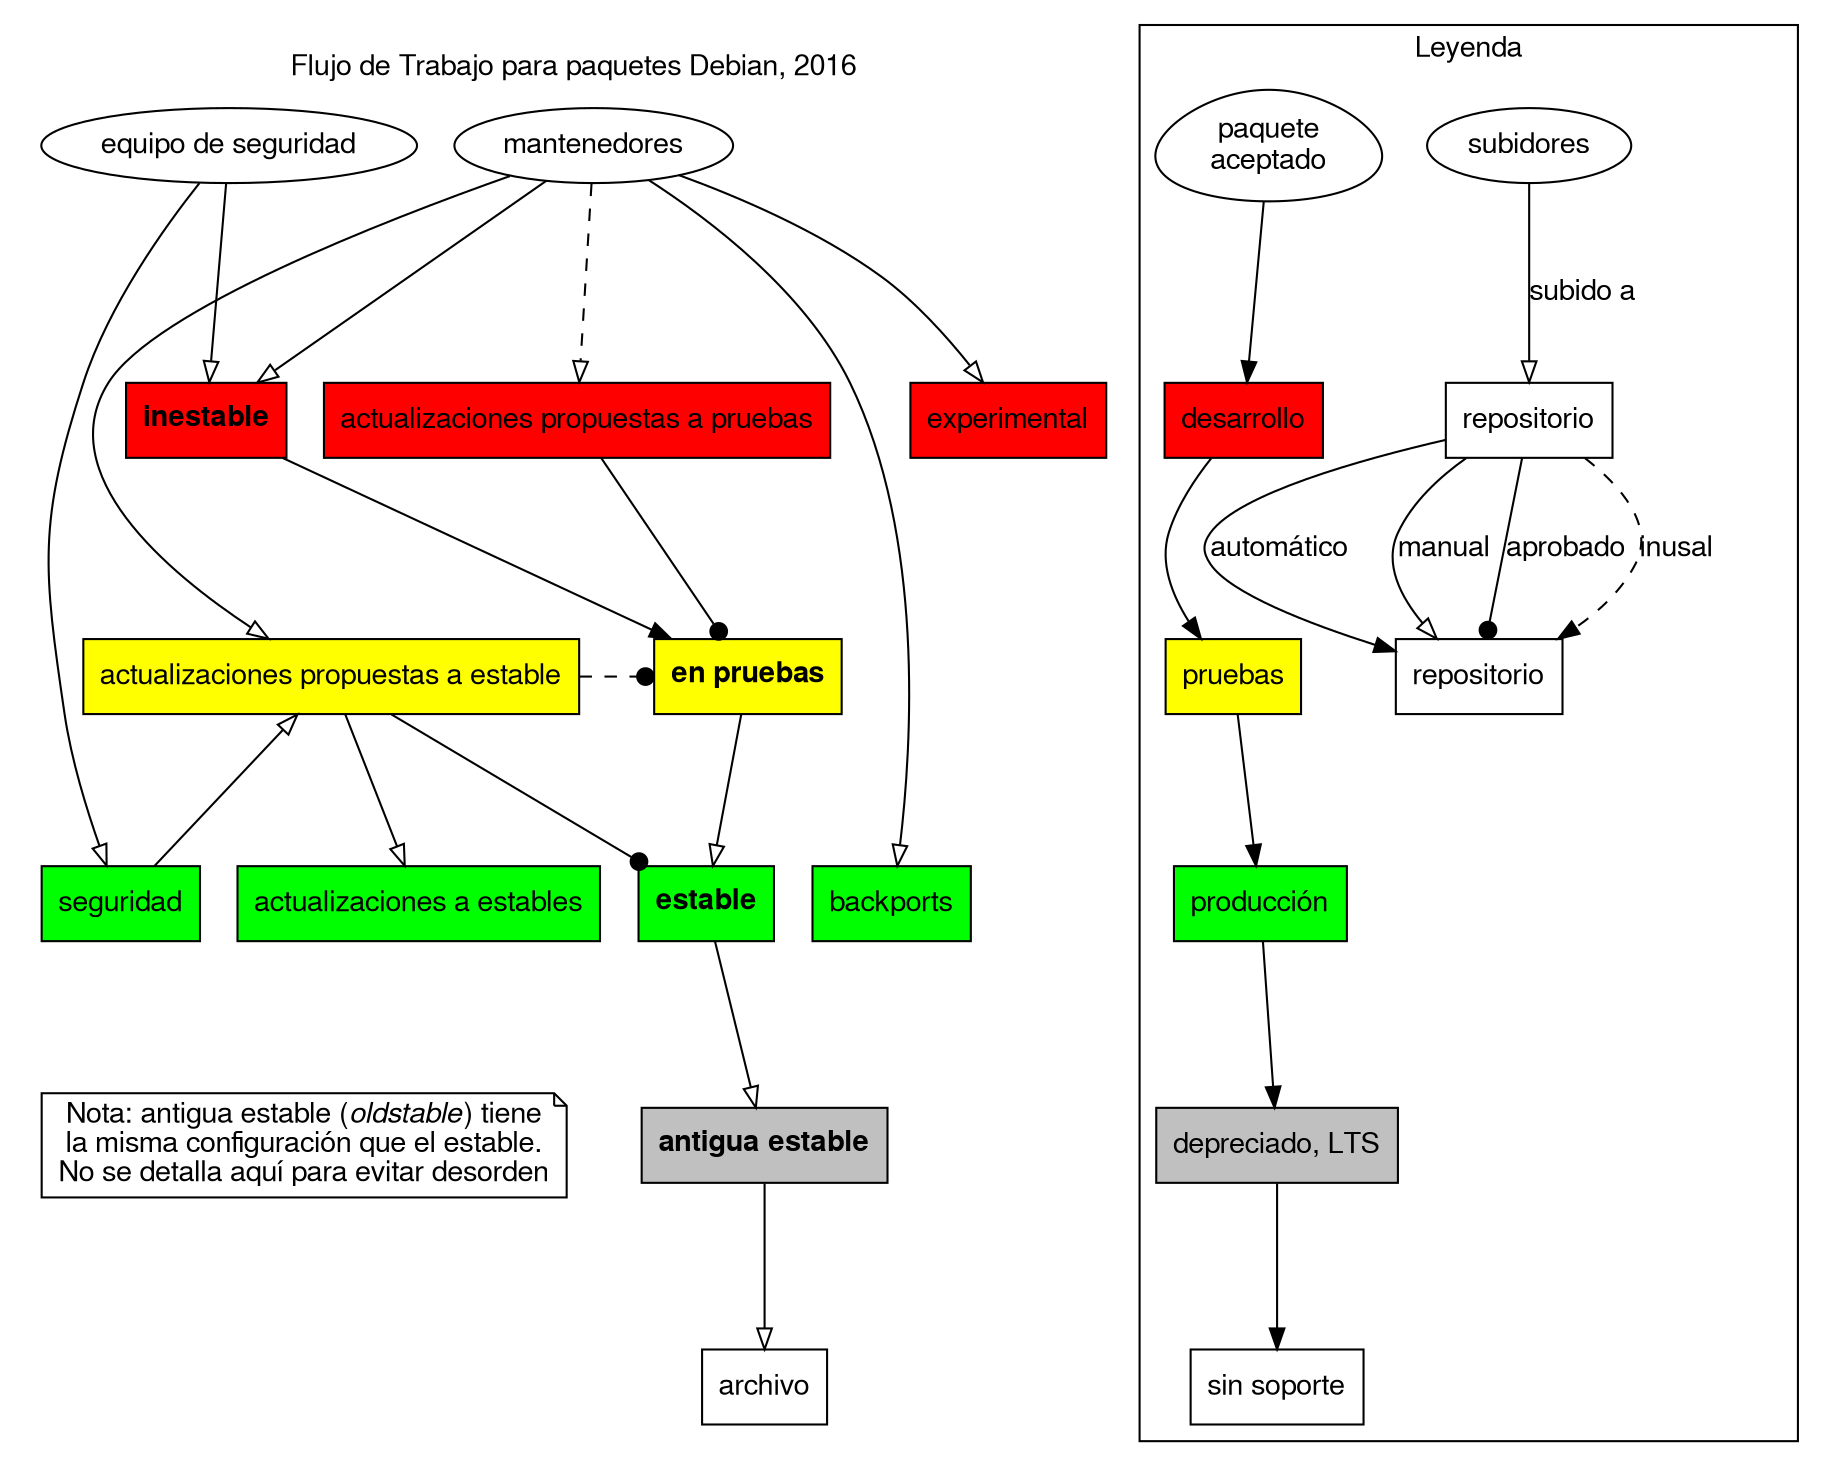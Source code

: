 # © 2016 Antoine Beaupré <anarcat@debian.org>, CC-BY-SA 4.0
# Modified by David Hernandez <david.vzla@gmail.com>
# Original: https://anonscm.debian.org/git/collab-maint/package-cycle.git/tree/package-cycle.dot
digraph cycle {
    ranksep=1
    splines = true
    size=80

    subgraph clusterA {
        label="Flujo de Trabajo para paquetes Debian, 2016"
        labelloc=top
        graph [ fontname=FreeSans fontsize=14 ]
        node  [ fontname=FreeSans ]
        edge  [ fontname=FreeSans ]
		style=filled
        color=white

        # suites
            {
            rank = same                
            unstable [ label = <<b>inestable</b>> shape=box style=filled fillcolor=red href="https://wiki.debian.org/es/DebianUnstable" ]
            experimental [ shape=box style=filled fillcolor=red href="https://wiki.debian.org/es/DebianExperimental" ]
            tpu [ label = "actualizaciones propuestas a pruebas" shape=box style=filled fillcolor=red href="https://wiki.debian.org/TestingProposedUpdates" ]
            }
            {
            rank = same
            testing [ label = <<b>en pruebas</b>> shape=box style=filled fillcolor=yellow href="https://wiki.debian.org/es/DebianTesting" ]
            pu [ label = "actualizaciones propuestas a estable" shape=box style=filled fillcolor=yellow href="https://wiki.debian.org/es/StableProposedUpdates" ]
            }
            {
            rank = same
            stable [ label = <<b>estable</b>> shape=box style=filled fillcolor=green href="https://wiki.debian.org/DebianEstable" ]
            security [ label = "seguridad" shape=box style=filled fillcolor=green href="https://www.debian.org/security/" ]
            su [ label = "actualizaciones a estables" shape=box style=filled fillcolor=green href="https://wiki.debian.org/es/StableUpdates" ]
            backports [ shape=box style=filled fillcolor=green href="https://wiki.debian.org/es/Backports/" ]
            }
            {
            rank=same
            oldstable [ label = <<b>antigua estable</b>> shape=box style=filled fillcolor=grey href="https://wiki.debian.org/es/DebianOldStable" ]
            note [ label=<Nota: antigua estable (<i>oldstable</i>) tiene<br/>la misma configuración que el estable.<br/>No se detalla aquí para evitar desorden> shape=note ]
            # make sure note is next to oldstable
            note -> oldstable [ style=invis ]
            }
            {
            rank=same
            archive [ label = "archivo" href="http://archive.debian.org" shape=box ]
            }

            maint [ label="mantenedores" href="https://wiki.debian.org/Maintainers" ]
            secteam [ label="equipo de seguridad" href="https://wiki.debian.org/Teams/Security" ]
    }

    # upload workflow
    secteam -> unstable [ arrowhead=empty ]
    secteam -> security [ arrowhead=empty ]
    maint -> unstable [ arrowhead=empty ]
    maint -> pu [ arrowhead=empty ]
    maint -> experimental [ arrowhead=empty ]
    maint -> tpu [ style=dashed arrowhead=empty ]
    # make sure it's close to testing
    testing -> backports [ arrowhead=empty style=invis ]
    unstable -> testing [ href="https://www.debian.org/doc/manuals/developers-reference/pkgs.html#testing-unstable" ]
    testing -> stable -> oldstable -> archive [ arrowhead=empty ]
    security -> pu [ arrowhead=empty ]
    pu -> stable [ arrowhead=dot, href="https://wiki.debian.org/Teams/ReleaseTeam" ]
    pu -> testing [ arrowhead=dot href="https://wiki.debian.org/Teams/ReleaseTeam" style=dashed ]
    tpu -> testing [ arrowhead=dot href="https://wiki.debian.org/Teams/ReleaseTeam" ]
    pu -> su [ arrowhead=empty ]
    maint -> backports [ arrowhead=empty ] # headlabel="desde\npruebas" ]

    subgraph cluster1 {
        label="Leyenda"
        labelloc=top
        graph [ fontname=FreeSans fontsize=14 ]
        node  [ fontname=FreeSans ]
        edge  [ fontname=FreeSans ]

        persona [ label="subidores" ]
        subrepository [ shape=box label="repositorio" ]
        repository [ label="repositorio" shape=box ]
        paquete [ label="paquete\naceptado" shape=egg ]

        production [ label="producción" shape=box style=filled fillcolor=green ]
        development [ label="desarrollo" shape=box style=filled fillcolor=red ]
        test [ shape=box style=filled fillcolor=yellow label="pruebas" ]
        production [ label="producción" shape=box style=filled fillcolor=green ]
        deprecated [ shape=box style=filled fillcolor=grey label="depreciado, LTS" ]
        unsupported [ label="sin soporte" shape=box ]

        persona -> repository [ arrowhead=empty label="subido a" ] 
        repository -> subrepository [ label="automático" ]
        repository -> subrepository [ arrowhead=empty label="manual" ]
        repository -> subrepository [ arrowhead=dot label="aprobado" ]
        repository -> subrepository [ style=dashed label="inusal" ]

        paquete -> development -> test -> production -> deprecated -> unsupported  
    }
}
